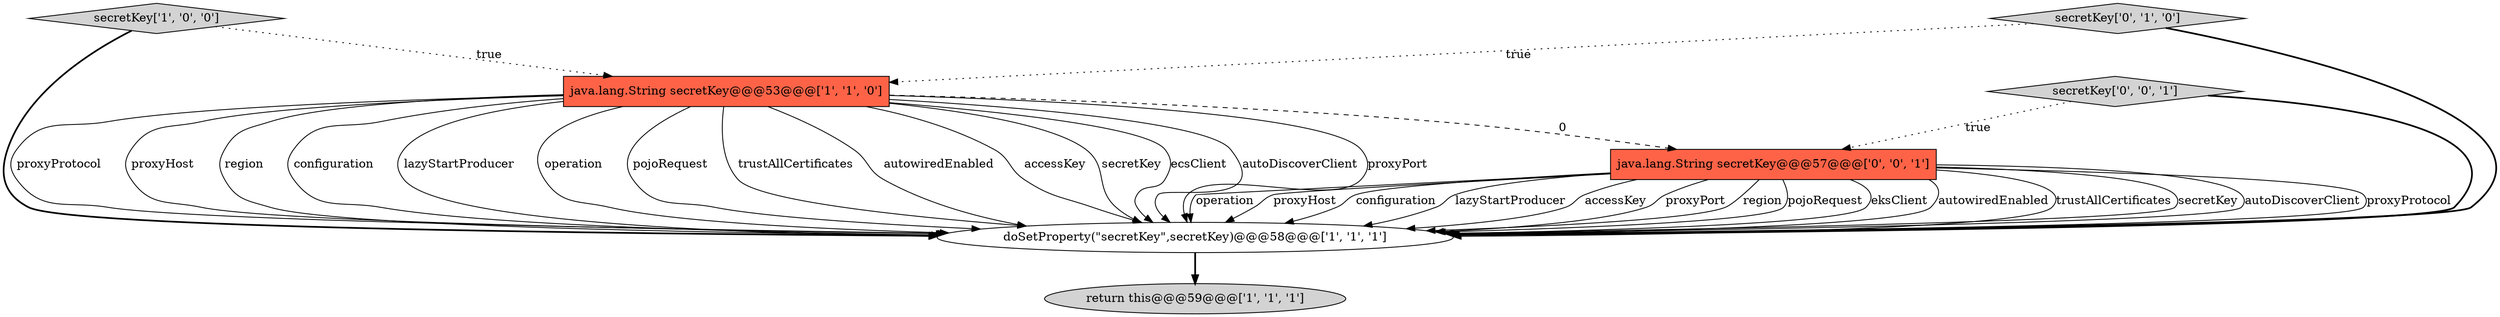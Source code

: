 digraph {
3 [style = filled, label = "secretKey['1', '0', '0']", fillcolor = lightgray, shape = diamond image = "AAA0AAABBB1BBB"];
1 [style = filled, label = "doSetProperty(\"secretKey\",secretKey)@@@58@@@['1', '1', '1']", fillcolor = white, shape = ellipse image = "AAA0AAABBB1BBB"];
2 [style = filled, label = "return this@@@59@@@['1', '1', '1']", fillcolor = lightgray, shape = ellipse image = "AAA0AAABBB1BBB"];
6 [style = filled, label = "secretKey['0', '0', '1']", fillcolor = lightgray, shape = diamond image = "AAA0AAABBB3BBB"];
5 [style = filled, label = "java.lang.String secretKey@@@57@@@['0', '0', '1']", fillcolor = tomato, shape = box image = "AAA0AAABBB3BBB"];
0 [style = filled, label = "java.lang.String secretKey@@@53@@@['1', '1', '0']", fillcolor = tomato, shape = box image = "AAA0AAABBB1BBB"];
4 [style = filled, label = "secretKey['0', '1', '0']", fillcolor = lightgray, shape = diamond image = "AAA0AAABBB2BBB"];
0->1 [style = solid, label="proxyProtocol"];
5->1 [style = solid, label="operation"];
5->1 [style = solid, label="proxyHost"];
3->1 [style = bold, label=""];
0->5 [style = dashed, label="0"];
0->1 [style = solid, label="proxyHost"];
5->1 [style = solid, label="configuration"];
5->1 [style = solid, label="lazyStartProducer"];
4->0 [style = dotted, label="true"];
0->1 [style = solid, label="region"];
0->1 [style = solid, label="configuration"];
5->1 [style = solid, label="accessKey"];
0->1 [style = solid, label="lazyStartProducer"];
5->1 [style = solid, label="proxyPort"];
5->1 [style = solid, label="region"];
5->1 [style = solid, label="pojoRequest"];
0->1 [style = solid, label="operation"];
6->1 [style = bold, label=""];
0->1 [style = solid, label="pojoRequest"];
0->1 [style = solid, label="trustAllCertificates"];
5->1 [style = solid, label="eksClient"];
0->1 [style = solid, label="autowiredEnabled"];
0->1 [style = solid, label="accessKey"];
0->1 [style = solid, label="secretKey"];
5->1 [style = solid, label="autowiredEnabled"];
0->1 [style = solid, label="ecsClient"];
5->1 [style = solid, label="trustAllCertificates"];
0->1 [style = solid, label="autoDiscoverClient"];
3->0 [style = dotted, label="true"];
5->1 [style = solid, label="secretKey"];
1->2 [style = bold, label=""];
4->1 [style = bold, label=""];
5->1 [style = solid, label="autoDiscoverClient"];
5->1 [style = solid, label="proxyProtocol"];
6->5 [style = dotted, label="true"];
0->1 [style = solid, label="proxyPort"];
}
